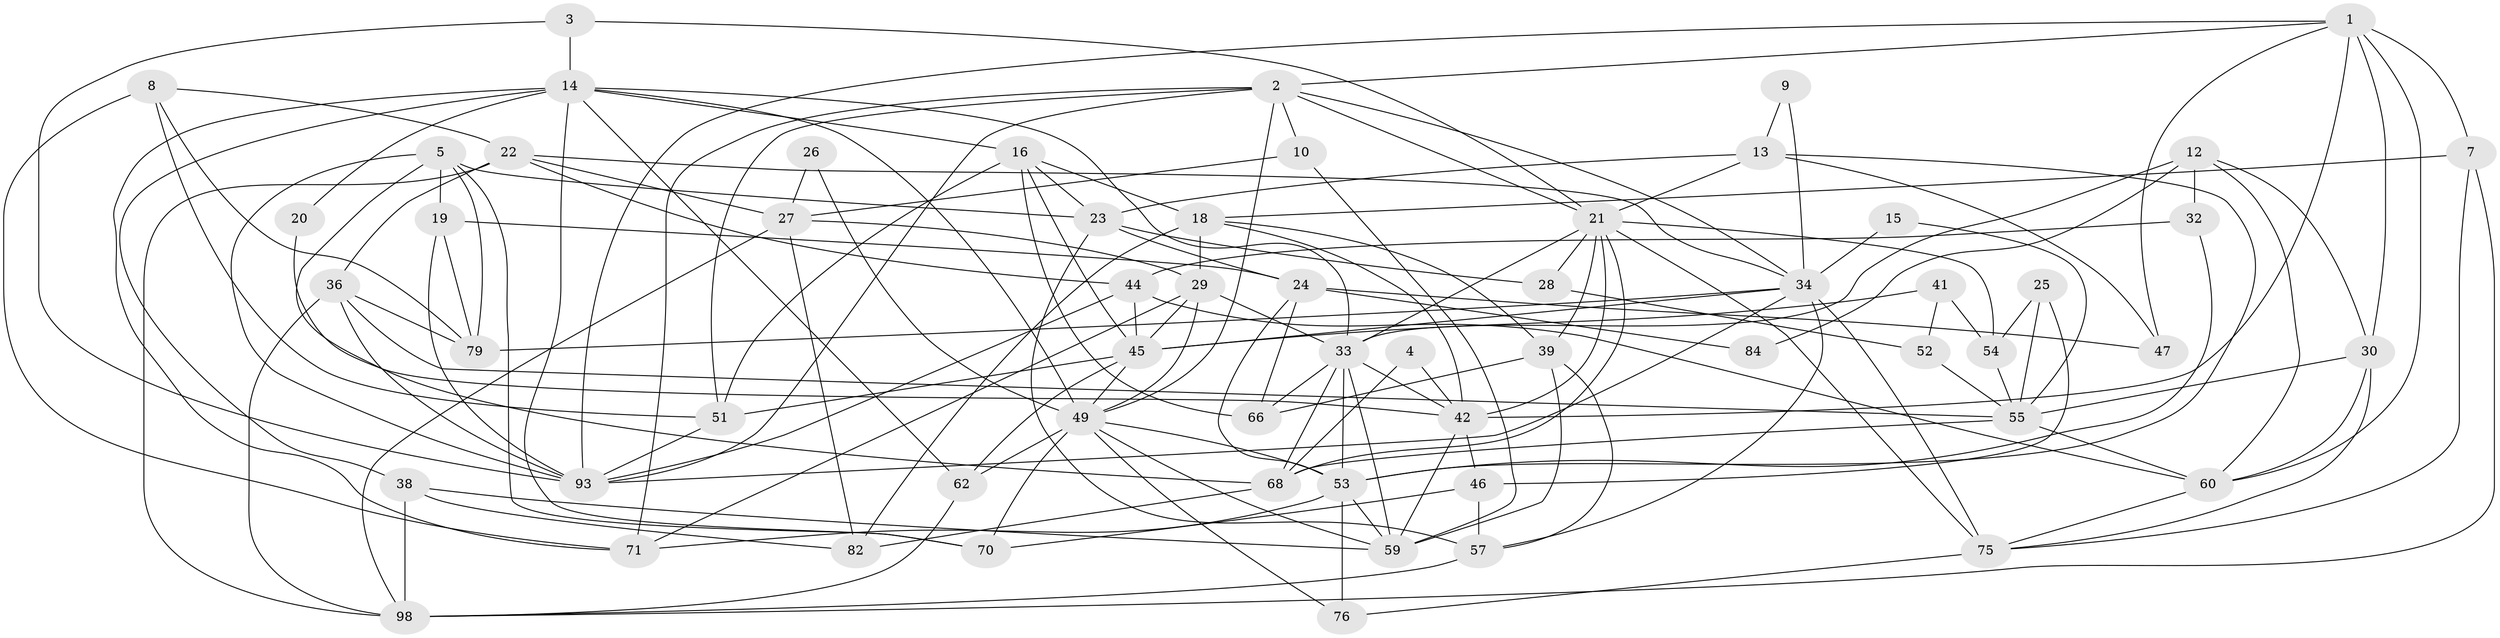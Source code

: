 // original degree distribution, {5: 0.18, 4: 0.28, 3: 0.22, 2: 0.16, 6: 0.12, 7: 0.04}
// Generated by graph-tools (version 1.1) at 2025/38/02/21/25 10:38:59]
// undirected, 60 vertices, 156 edges
graph export_dot {
graph [start="1"]
  node [color=gray90,style=filled];
  1 [super="+6"];
  2 [super="+11"];
  3;
  4;
  5 [super="+89"];
  7 [super="+17"];
  8;
  9;
  10;
  12 [super="+31"];
  13 [super="+94"];
  14 [super="+74"];
  15;
  16 [super="+58"];
  18 [super="+35"];
  19 [super="+61"];
  20;
  21 [super="+40"];
  22 [super="+92"];
  23 [super="+81"];
  24 [super="+64"];
  25;
  26;
  27 [super="+67"];
  28 [super="+78"];
  29 [super="+96"];
  30 [super="+37"];
  32;
  33 [super="+90"];
  34 [super="+43"];
  36 [super="+50"];
  38 [super="+97"];
  39 [super="+48"];
  41;
  42 [super="+87"];
  44 [super="+73"];
  45 [super="+63"];
  46 [super="+77"];
  47;
  49 [super="+86"];
  51 [super="+88"];
  52;
  53 [super="+72"];
  54;
  55 [super="+56"];
  57 [super="+69"];
  59 [super="+65"];
  60 [super="+91"];
  62 [super="+85"];
  66;
  68 [super="+100"];
  70;
  71 [super="+80"];
  75 [super="+99"];
  76;
  79 [super="+83"];
  82;
  84;
  93 [super="+95"];
  98;
  1 -- 93;
  1 -- 47;
  1 -- 42;
  1 -- 2;
  1 -- 60;
  1 -- 7;
  1 -- 30;
  2 -- 51;
  2 -- 10;
  2 -- 49;
  2 -- 34;
  2 -- 21;
  2 -- 71;
  2 -- 93;
  3 -- 21;
  3 -- 93;
  3 -- 14;
  4 -- 42;
  4 -- 68;
  5 -- 19;
  5 -- 93;
  5 -- 70;
  5 -- 23;
  5 -- 68;
  5 -- 79;
  7 -- 98;
  7 -- 18;
  7 -- 75;
  8 -- 22;
  8 -- 71;
  8 -- 51;
  8 -- 79;
  9 -- 34;
  9 -- 13;
  10 -- 59;
  10 -- 27;
  12 -- 60;
  12 -- 32;
  12 -- 84;
  12 -- 33;
  12 -- 30;
  13 -- 53;
  13 -- 47;
  13 -- 23;
  13 -- 21;
  14 -- 71;
  14 -- 49;
  14 -- 16;
  14 -- 33;
  14 -- 20;
  14 -- 70;
  14 -- 38;
  14 -- 62;
  15 -- 34;
  15 -- 55;
  16 -- 66;
  16 -- 18;
  16 -- 23;
  16 -- 45;
  16 -- 51;
  18 -- 42;
  18 -- 39;
  18 -- 82;
  18 -- 29;
  19 -- 24;
  19 -- 93;
  19 -- 79;
  20 -- 42;
  21 -- 75;
  21 -- 39;
  21 -- 28;
  21 -- 54;
  21 -- 42;
  21 -- 33;
  21 -- 68;
  22 -- 34;
  22 -- 98;
  22 -- 27;
  22 -- 44;
  22 -- 36;
  23 -- 28;
  23 -- 24;
  23 -- 57;
  24 -- 66;
  24 -- 84;
  24 -- 53;
  24 -- 47;
  25 -- 54;
  25 -- 46;
  25 -- 55;
  26 -- 49;
  26 -- 27;
  27 -- 82;
  27 -- 98;
  27 -- 29;
  28 -- 52;
  29 -- 49;
  29 -- 33;
  29 -- 71;
  29 -- 45;
  30 -- 60;
  30 -- 55;
  30 -- 75;
  32 -- 53;
  32 -- 44;
  33 -- 53;
  33 -- 59;
  33 -- 66;
  33 -- 42;
  33 -- 68;
  34 -- 79;
  34 -- 45;
  34 -- 93;
  34 -- 75;
  34 -- 57;
  36 -- 98;
  36 -- 93;
  36 -- 79;
  36 -- 55;
  38 -- 98;
  38 -- 82;
  38 -- 59;
  39 -- 66;
  39 -- 57;
  39 -- 59;
  41 -- 54;
  41 -- 45;
  41 -- 52;
  42 -- 46;
  42 -- 59;
  44 -- 93;
  44 -- 45;
  44 -- 60;
  45 -- 51;
  45 -- 62;
  45 -- 49;
  46 -- 70;
  46 -- 57;
  49 -- 76;
  49 -- 53;
  49 -- 70;
  49 -- 62;
  49 -- 59;
  51 -- 93;
  52 -- 55;
  53 -- 59;
  53 -- 76;
  53 -- 71;
  54 -- 55;
  55 -- 68;
  55 -- 60;
  57 -- 98;
  60 -- 75;
  62 -- 98;
  68 -- 82;
  75 -- 76;
}
